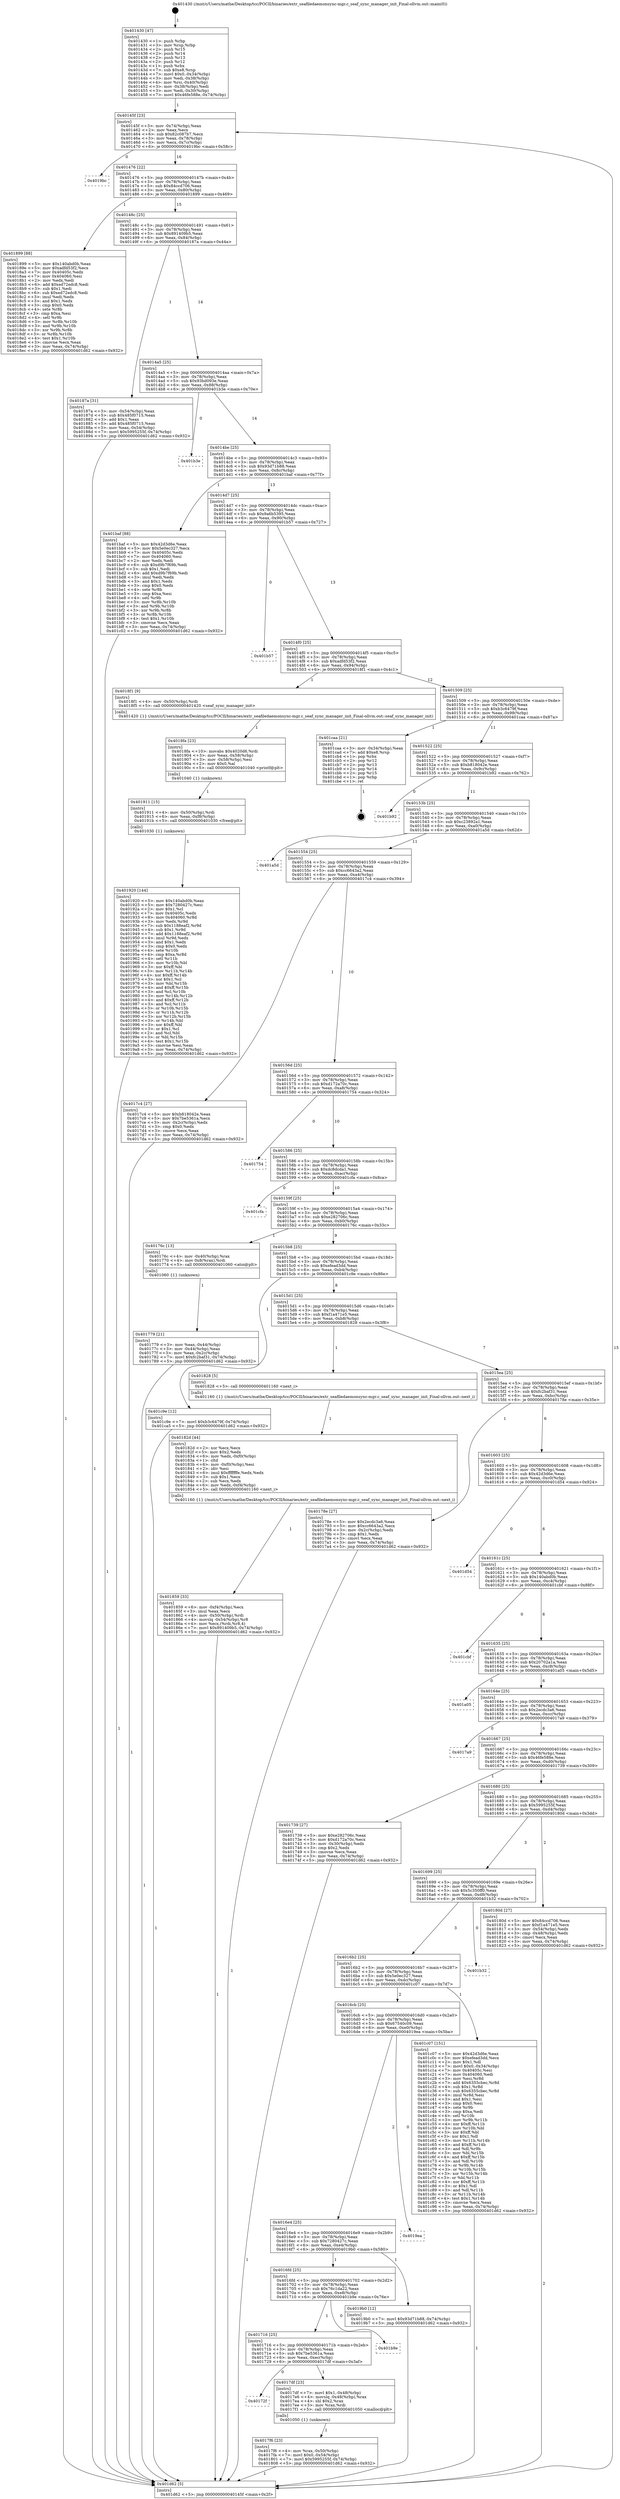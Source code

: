 digraph "0x401430" {
  label = "0x401430 (/mnt/c/Users/mathe/Desktop/tcc/POCII/binaries/extr_seafiledaemonsync-mgr.c_seaf_sync_manager_init_Final-ollvm.out::main(0))"
  labelloc = "t"
  node[shape=record]

  Entry [label="",width=0.3,height=0.3,shape=circle,fillcolor=black,style=filled]
  "0x40145f" [label="{
     0x40145f [23]\l
     | [instrs]\l
     &nbsp;&nbsp;0x40145f \<+3\>: mov -0x74(%rbp),%eax\l
     &nbsp;&nbsp;0x401462 \<+2\>: mov %eax,%ecx\l
     &nbsp;&nbsp;0x401464 \<+6\>: sub $0x82c087b7,%ecx\l
     &nbsp;&nbsp;0x40146a \<+3\>: mov %eax,-0x78(%rbp)\l
     &nbsp;&nbsp;0x40146d \<+3\>: mov %ecx,-0x7c(%rbp)\l
     &nbsp;&nbsp;0x401470 \<+6\>: je 00000000004019bc \<main+0x58c\>\l
  }"]
  "0x4019bc" [label="{
     0x4019bc\l
  }", style=dashed]
  "0x401476" [label="{
     0x401476 [22]\l
     | [instrs]\l
     &nbsp;&nbsp;0x401476 \<+5\>: jmp 000000000040147b \<main+0x4b\>\l
     &nbsp;&nbsp;0x40147b \<+3\>: mov -0x78(%rbp),%eax\l
     &nbsp;&nbsp;0x40147e \<+5\>: sub $0x84ccd706,%eax\l
     &nbsp;&nbsp;0x401483 \<+3\>: mov %eax,-0x80(%rbp)\l
     &nbsp;&nbsp;0x401486 \<+6\>: je 0000000000401899 \<main+0x469\>\l
  }"]
  Exit [label="",width=0.3,height=0.3,shape=circle,fillcolor=black,style=filled,peripheries=2]
  "0x401899" [label="{
     0x401899 [88]\l
     | [instrs]\l
     &nbsp;&nbsp;0x401899 \<+5\>: mov $0x140abd0b,%eax\l
     &nbsp;&nbsp;0x40189e \<+5\>: mov $0xadfd53f2,%ecx\l
     &nbsp;&nbsp;0x4018a3 \<+7\>: mov 0x40405c,%edx\l
     &nbsp;&nbsp;0x4018aa \<+7\>: mov 0x404060,%esi\l
     &nbsp;&nbsp;0x4018b1 \<+2\>: mov %edx,%edi\l
     &nbsp;&nbsp;0x4018b3 \<+6\>: add $0xed72edc8,%edi\l
     &nbsp;&nbsp;0x4018b9 \<+3\>: sub $0x1,%edi\l
     &nbsp;&nbsp;0x4018bc \<+6\>: sub $0xed72edc8,%edi\l
     &nbsp;&nbsp;0x4018c2 \<+3\>: imul %edi,%edx\l
     &nbsp;&nbsp;0x4018c5 \<+3\>: and $0x1,%edx\l
     &nbsp;&nbsp;0x4018c8 \<+3\>: cmp $0x0,%edx\l
     &nbsp;&nbsp;0x4018cb \<+4\>: sete %r8b\l
     &nbsp;&nbsp;0x4018cf \<+3\>: cmp $0xa,%esi\l
     &nbsp;&nbsp;0x4018d2 \<+4\>: setl %r9b\l
     &nbsp;&nbsp;0x4018d6 \<+3\>: mov %r8b,%r10b\l
     &nbsp;&nbsp;0x4018d9 \<+3\>: and %r9b,%r10b\l
     &nbsp;&nbsp;0x4018dc \<+3\>: xor %r9b,%r8b\l
     &nbsp;&nbsp;0x4018df \<+3\>: or %r8b,%r10b\l
     &nbsp;&nbsp;0x4018e2 \<+4\>: test $0x1,%r10b\l
     &nbsp;&nbsp;0x4018e6 \<+3\>: cmovne %ecx,%eax\l
     &nbsp;&nbsp;0x4018e9 \<+3\>: mov %eax,-0x74(%rbp)\l
     &nbsp;&nbsp;0x4018ec \<+5\>: jmp 0000000000401d62 \<main+0x932\>\l
  }"]
  "0x40148c" [label="{
     0x40148c [25]\l
     | [instrs]\l
     &nbsp;&nbsp;0x40148c \<+5\>: jmp 0000000000401491 \<main+0x61\>\l
     &nbsp;&nbsp;0x401491 \<+3\>: mov -0x78(%rbp),%eax\l
     &nbsp;&nbsp;0x401494 \<+5\>: sub $0x891409b5,%eax\l
     &nbsp;&nbsp;0x401499 \<+6\>: mov %eax,-0x84(%rbp)\l
     &nbsp;&nbsp;0x40149f \<+6\>: je 000000000040187a \<main+0x44a\>\l
  }"]
  "0x401920" [label="{
     0x401920 [144]\l
     | [instrs]\l
     &nbsp;&nbsp;0x401920 \<+5\>: mov $0x140abd0b,%eax\l
     &nbsp;&nbsp;0x401925 \<+5\>: mov $0x7280427c,%esi\l
     &nbsp;&nbsp;0x40192a \<+2\>: mov $0x1,%cl\l
     &nbsp;&nbsp;0x40192c \<+7\>: mov 0x40405c,%edx\l
     &nbsp;&nbsp;0x401933 \<+8\>: mov 0x404060,%r8d\l
     &nbsp;&nbsp;0x40193b \<+3\>: mov %edx,%r9d\l
     &nbsp;&nbsp;0x40193e \<+7\>: sub $0x1188eaf2,%r9d\l
     &nbsp;&nbsp;0x401945 \<+4\>: sub $0x1,%r9d\l
     &nbsp;&nbsp;0x401949 \<+7\>: add $0x1188eaf2,%r9d\l
     &nbsp;&nbsp;0x401950 \<+4\>: imul %r9d,%edx\l
     &nbsp;&nbsp;0x401954 \<+3\>: and $0x1,%edx\l
     &nbsp;&nbsp;0x401957 \<+3\>: cmp $0x0,%edx\l
     &nbsp;&nbsp;0x40195a \<+4\>: sete %r10b\l
     &nbsp;&nbsp;0x40195e \<+4\>: cmp $0xa,%r8d\l
     &nbsp;&nbsp;0x401962 \<+4\>: setl %r11b\l
     &nbsp;&nbsp;0x401966 \<+3\>: mov %r10b,%bl\l
     &nbsp;&nbsp;0x401969 \<+3\>: xor $0xff,%bl\l
     &nbsp;&nbsp;0x40196c \<+3\>: mov %r11b,%r14b\l
     &nbsp;&nbsp;0x40196f \<+4\>: xor $0xff,%r14b\l
     &nbsp;&nbsp;0x401973 \<+3\>: xor $0x1,%cl\l
     &nbsp;&nbsp;0x401976 \<+3\>: mov %bl,%r15b\l
     &nbsp;&nbsp;0x401979 \<+4\>: and $0xff,%r15b\l
     &nbsp;&nbsp;0x40197d \<+3\>: and %cl,%r10b\l
     &nbsp;&nbsp;0x401980 \<+3\>: mov %r14b,%r12b\l
     &nbsp;&nbsp;0x401983 \<+4\>: and $0xff,%r12b\l
     &nbsp;&nbsp;0x401987 \<+3\>: and %cl,%r11b\l
     &nbsp;&nbsp;0x40198a \<+3\>: or %r10b,%r15b\l
     &nbsp;&nbsp;0x40198d \<+3\>: or %r11b,%r12b\l
     &nbsp;&nbsp;0x401990 \<+3\>: xor %r12b,%r15b\l
     &nbsp;&nbsp;0x401993 \<+3\>: or %r14b,%bl\l
     &nbsp;&nbsp;0x401996 \<+3\>: xor $0xff,%bl\l
     &nbsp;&nbsp;0x401999 \<+3\>: or $0x1,%cl\l
     &nbsp;&nbsp;0x40199c \<+2\>: and %cl,%bl\l
     &nbsp;&nbsp;0x40199e \<+3\>: or %bl,%r15b\l
     &nbsp;&nbsp;0x4019a1 \<+4\>: test $0x1,%r15b\l
     &nbsp;&nbsp;0x4019a5 \<+3\>: cmovne %esi,%eax\l
     &nbsp;&nbsp;0x4019a8 \<+3\>: mov %eax,-0x74(%rbp)\l
     &nbsp;&nbsp;0x4019ab \<+5\>: jmp 0000000000401d62 \<main+0x932\>\l
  }"]
  "0x40187a" [label="{
     0x40187a [31]\l
     | [instrs]\l
     &nbsp;&nbsp;0x40187a \<+3\>: mov -0x54(%rbp),%eax\l
     &nbsp;&nbsp;0x40187d \<+5\>: sub $0x485f0715,%eax\l
     &nbsp;&nbsp;0x401882 \<+3\>: add $0x1,%eax\l
     &nbsp;&nbsp;0x401885 \<+5\>: add $0x485f0715,%eax\l
     &nbsp;&nbsp;0x40188a \<+3\>: mov %eax,-0x54(%rbp)\l
     &nbsp;&nbsp;0x40188d \<+7\>: movl $0x5995255f,-0x74(%rbp)\l
     &nbsp;&nbsp;0x401894 \<+5\>: jmp 0000000000401d62 \<main+0x932\>\l
  }"]
  "0x4014a5" [label="{
     0x4014a5 [25]\l
     | [instrs]\l
     &nbsp;&nbsp;0x4014a5 \<+5\>: jmp 00000000004014aa \<main+0x7a\>\l
     &nbsp;&nbsp;0x4014aa \<+3\>: mov -0x78(%rbp),%eax\l
     &nbsp;&nbsp;0x4014ad \<+5\>: sub $0x93bd093e,%eax\l
     &nbsp;&nbsp;0x4014b2 \<+6\>: mov %eax,-0x88(%rbp)\l
     &nbsp;&nbsp;0x4014b8 \<+6\>: je 0000000000401b3e \<main+0x70e\>\l
  }"]
  "0x401911" [label="{
     0x401911 [15]\l
     | [instrs]\l
     &nbsp;&nbsp;0x401911 \<+4\>: mov -0x50(%rbp),%rdi\l
     &nbsp;&nbsp;0x401915 \<+6\>: mov %eax,-0xf8(%rbp)\l
     &nbsp;&nbsp;0x40191b \<+5\>: call 0000000000401030 \<free@plt\>\l
     | [calls]\l
     &nbsp;&nbsp;0x401030 \{1\} (unknown)\l
  }"]
  "0x401b3e" [label="{
     0x401b3e\l
  }", style=dashed]
  "0x4014be" [label="{
     0x4014be [25]\l
     | [instrs]\l
     &nbsp;&nbsp;0x4014be \<+5\>: jmp 00000000004014c3 \<main+0x93\>\l
     &nbsp;&nbsp;0x4014c3 \<+3\>: mov -0x78(%rbp),%eax\l
     &nbsp;&nbsp;0x4014c6 \<+5\>: sub $0x93d71b88,%eax\l
     &nbsp;&nbsp;0x4014cb \<+6\>: mov %eax,-0x8c(%rbp)\l
     &nbsp;&nbsp;0x4014d1 \<+6\>: je 0000000000401baf \<main+0x77f\>\l
  }"]
  "0x4018fa" [label="{
     0x4018fa [23]\l
     | [instrs]\l
     &nbsp;&nbsp;0x4018fa \<+10\>: movabs $0x4020d6,%rdi\l
     &nbsp;&nbsp;0x401904 \<+3\>: mov %eax,-0x58(%rbp)\l
     &nbsp;&nbsp;0x401907 \<+3\>: mov -0x58(%rbp),%esi\l
     &nbsp;&nbsp;0x40190a \<+2\>: mov $0x0,%al\l
     &nbsp;&nbsp;0x40190c \<+5\>: call 0000000000401040 \<printf@plt\>\l
     | [calls]\l
     &nbsp;&nbsp;0x401040 \{1\} (unknown)\l
  }"]
  "0x401baf" [label="{
     0x401baf [88]\l
     | [instrs]\l
     &nbsp;&nbsp;0x401baf \<+5\>: mov $0x42d3d6e,%eax\l
     &nbsp;&nbsp;0x401bb4 \<+5\>: mov $0x5e0ec327,%ecx\l
     &nbsp;&nbsp;0x401bb9 \<+7\>: mov 0x40405c,%edx\l
     &nbsp;&nbsp;0x401bc0 \<+7\>: mov 0x404060,%esi\l
     &nbsp;&nbsp;0x401bc7 \<+2\>: mov %edx,%edi\l
     &nbsp;&nbsp;0x401bc9 \<+6\>: sub $0xd9b7f69b,%edi\l
     &nbsp;&nbsp;0x401bcf \<+3\>: sub $0x1,%edi\l
     &nbsp;&nbsp;0x401bd2 \<+6\>: add $0xd9b7f69b,%edi\l
     &nbsp;&nbsp;0x401bd8 \<+3\>: imul %edi,%edx\l
     &nbsp;&nbsp;0x401bdb \<+3\>: and $0x1,%edx\l
     &nbsp;&nbsp;0x401bde \<+3\>: cmp $0x0,%edx\l
     &nbsp;&nbsp;0x401be1 \<+4\>: sete %r8b\l
     &nbsp;&nbsp;0x401be5 \<+3\>: cmp $0xa,%esi\l
     &nbsp;&nbsp;0x401be8 \<+4\>: setl %r9b\l
     &nbsp;&nbsp;0x401bec \<+3\>: mov %r8b,%r10b\l
     &nbsp;&nbsp;0x401bef \<+3\>: and %r9b,%r10b\l
     &nbsp;&nbsp;0x401bf2 \<+3\>: xor %r9b,%r8b\l
     &nbsp;&nbsp;0x401bf5 \<+3\>: or %r8b,%r10b\l
     &nbsp;&nbsp;0x401bf8 \<+4\>: test $0x1,%r10b\l
     &nbsp;&nbsp;0x401bfc \<+3\>: cmovne %ecx,%eax\l
     &nbsp;&nbsp;0x401bff \<+3\>: mov %eax,-0x74(%rbp)\l
     &nbsp;&nbsp;0x401c02 \<+5\>: jmp 0000000000401d62 \<main+0x932\>\l
  }"]
  "0x4014d7" [label="{
     0x4014d7 [25]\l
     | [instrs]\l
     &nbsp;&nbsp;0x4014d7 \<+5\>: jmp 00000000004014dc \<main+0xac\>\l
     &nbsp;&nbsp;0x4014dc \<+3\>: mov -0x78(%rbp),%eax\l
     &nbsp;&nbsp;0x4014df \<+5\>: sub $0x9a6b5395,%eax\l
     &nbsp;&nbsp;0x4014e4 \<+6\>: mov %eax,-0x90(%rbp)\l
     &nbsp;&nbsp;0x4014ea \<+6\>: je 0000000000401b57 \<main+0x727\>\l
  }"]
  "0x401859" [label="{
     0x401859 [33]\l
     | [instrs]\l
     &nbsp;&nbsp;0x401859 \<+6\>: mov -0xf4(%rbp),%ecx\l
     &nbsp;&nbsp;0x40185f \<+3\>: imul %eax,%ecx\l
     &nbsp;&nbsp;0x401862 \<+4\>: mov -0x50(%rbp),%rdi\l
     &nbsp;&nbsp;0x401866 \<+4\>: movslq -0x54(%rbp),%r8\l
     &nbsp;&nbsp;0x40186a \<+4\>: mov %ecx,(%rdi,%r8,4)\l
     &nbsp;&nbsp;0x40186e \<+7\>: movl $0x891409b5,-0x74(%rbp)\l
     &nbsp;&nbsp;0x401875 \<+5\>: jmp 0000000000401d62 \<main+0x932\>\l
  }"]
  "0x401b57" [label="{
     0x401b57\l
  }", style=dashed]
  "0x4014f0" [label="{
     0x4014f0 [25]\l
     | [instrs]\l
     &nbsp;&nbsp;0x4014f0 \<+5\>: jmp 00000000004014f5 \<main+0xc5\>\l
     &nbsp;&nbsp;0x4014f5 \<+3\>: mov -0x78(%rbp),%eax\l
     &nbsp;&nbsp;0x4014f8 \<+5\>: sub $0xadfd53f2,%eax\l
     &nbsp;&nbsp;0x4014fd \<+6\>: mov %eax,-0x94(%rbp)\l
     &nbsp;&nbsp;0x401503 \<+6\>: je 00000000004018f1 \<main+0x4c1\>\l
  }"]
  "0x40182d" [label="{
     0x40182d [44]\l
     | [instrs]\l
     &nbsp;&nbsp;0x40182d \<+2\>: xor %ecx,%ecx\l
     &nbsp;&nbsp;0x40182f \<+5\>: mov $0x2,%edx\l
     &nbsp;&nbsp;0x401834 \<+6\>: mov %edx,-0xf0(%rbp)\l
     &nbsp;&nbsp;0x40183a \<+1\>: cltd\l
     &nbsp;&nbsp;0x40183b \<+6\>: mov -0xf0(%rbp),%esi\l
     &nbsp;&nbsp;0x401841 \<+2\>: idiv %esi\l
     &nbsp;&nbsp;0x401843 \<+6\>: imul $0xfffffffe,%edx,%edx\l
     &nbsp;&nbsp;0x401849 \<+3\>: sub $0x1,%ecx\l
     &nbsp;&nbsp;0x40184c \<+2\>: sub %ecx,%edx\l
     &nbsp;&nbsp;0x40184e \<+6\>: mov %edx,-0xf4(%rbp)\l
     &nbsp;&nbsp;0x401854 \<+5\>: call 0000000000401160 \<next_i\>\l
     | [calls]\l
     &nbsp;&nbsp;0x401160 \{1\} (/mnt/c/Users/mathe/Desktop/tcc/POCII/binaries/extr_seafiledaemonsync-mgr.c_seaf_sync_manager_init_Final-ollvm.out::next_i)\l
  }"]
  "0x4018f1" [label="{
     0x4018f1 [9]\l
     | [instrs]\l
     &nbsp;&nbsp;0x4018f1 \<+4\>: mov -0x50(%rbp),%rdi\l
     &nbsp;&nbsp;0x4018f5 \<+5\>: call 0000000000401420 \<seaf_sync_manager_init\>\l
     | [calls]\l
     &nbsp;&nbsp;0x401420 \{1\} (/mnt/c/Users/mathe/Desktop/tcc/POCII/binaries/extr_seafiledaemonsync-mgr.c_seaf_sync_manager_init_Final-ollvm.out::seaf_sync_manager_init)\l
  }"]
  "0x401509" [label="{
     0x401509 [25]\l
     | [instrs]\l
     &nbsp;&nbsp;0x401509 \<+5\>: jmp 000000000040150e \<main+0xde\>\l
     &nbsp;&nbsp;0x40150e \<+3\>: mov -0x78(%rbp),%eax\l
     &nbsp;&nbsp;0x401511 \<+5\>: sub $0xb3c6479f,%eax\l
     &nbsp;&nbsp;0x401516 \<+6\>: mov %eax,-0x98(%rbp)\l
     &nbsp;&nbsp;0x40151c \<+6\>: je 0000000000401caa \<main+0x87a\>\l
  }"]
  "0x4017f6" [label="{
     0x4017f6 [23]\l
     | [instrs]\l
     &nbsp;&nbsp;0x4017f6 \<+4\>: mov %rax,-0x50(%rbp)\l
     &nbsp;&nbsp;0x4017fa \<+7\>: movl $0x0,-0x54(%rbp)\l
     &nbsp;&nbsp;0x401801 \<+7\>: movl $0x5995255f,-0x74(%rbp)\l
     &nbsp;&nbsp;0x401808 \<+5\>: jmp 0000000000401d62 \<main+0x932\>\l
  }"]
  "0x401caa" [label="{
     0x401caa [21]\l
     | [instrs]\l
     &nbsp;&nbsp;0x401caa \<+3\>: mov -0x34(%rbp),%eax\l
     &nbsp;&nbsp;0x401cad \<+7\>: add $0xe8,%rsp\l
     &nbsp;&nbsp;0x401cb4 \<+1\>: pop %rbx\l
     &nbsp;&nbsp;0x401cb5 \<+2\>: pop %r12\l
     &nbsp;&nbsp;0x401cb7 \<+2\>: pop %r13\l
     &nbsp;&nbsp;0x401cb9 \<+2\>: pop %r14\l
     &nbsp;&nbsp;0x401cbb \<+2\>: pop %r15\l
     &nbsp;&nbsp;0x401cbd \<+1\>: pop %rbp\l
     &nbsp;&nbsp;0x401cbe \<+1\>: ret\l
  }"]
  "0x401522" [label="{
     0x401522 [25]\l
     | [instrs]\l
     &nbsp;&nbsp;0x401522 \<+5\>: jmp 0000000000401527 \<main+0xf7\>\l
     &nbsp;&nbsp;0x401527 \<+3\>: mov -0x78(%rbp),%eax\l
     &nbsp;&nbsp;0x40152a \<+5\>: sub $0xb818042e,%eax\l
     &nbsp;&nbsp;0x40152f \<+6\>: mov %eax,-0x9c(%rbp)\l
     &nbsp;&nbsp;0x401535 \<+6\>: je 0000000000401b92 \<main+0x762\>\l
  }"]
  "0x40172f" [label="{
     0x40172f\l
  }", style=dashed]
  "0x401b92" [label="{
     0x401b92\l
  }", style=dashed]
  "0x40153b" [label="{
     0x40153b [25]\l
     | [instrs]\l
     &nbsp;&nbsp;0x40153b \<+5\>: jmp 0000000000401540 \<main+0x110\>\l
     &nbsp;&nbsp;0x401540 \<+3\>: mov -0x78(%rbp),%eax\l
     &nbsp;&nbsp;0x401543 \<+5\>: sub $0xc23892a1,%eax\l
     &nbsp;&nbsp;0x401548 \<+6\>: mov %eax,-0xa0(%rbp)\l
     &nbsp;&nbsp;0x40154e \<+6\>: je 0000000000401a5d \<main+0x62d\>\l
  }"]
  "0x4017df" [label="{
     0x4017df [23]\l
     | [instrs]\l
     &nbsp;&nbsp;0x4017df \<+7\>: movl $0x1,-0x48(%rbp)\l
     &nbsp;&nbsp;0x4017e6 \<+4\>: movslq -0x48(%rbp),%rax\l
     &nbsp;&nbsp;0x4017ea \<+4\>: shl $0x2,%rax\l
     &nbsp;&nbsp;0x4017ee \<+3\>: mov %rax,%rdi\l
     &nbsp;&nbsp;0x4017f1 \<+5\>: call 0000000000401050 \<malloc@plt\>\l
     | [calls]\l
     &nbsp;&nbsp;0x401050 \{1\} (unknown)\l
  }"]
  "0x401a5d" [label="{
     0x401a5d\l
  }", style=dashed]
  "0x401554" [label="{
     0x401554 [25]\l
     | [instrs]\l
     &nbsp;&nbsp;0x401554 \<+5\>: jmp 0000000000401559 \<main+0x129\>\l
     &nbsp;&nbsp;0x401559 \<+3\>: mov -0x78(%rbp),%eax\l
     &nbsp;&nbsp;0x40155c \<+5\>: sub $0xcc6643a2,%eax\l
     &nbsp;&nbsp;0x401561 \<+6\>: mov %eax,-0xa4(%rbp)\l
     &nbsp;&nbsp;0x401567 \<+6\>: je 00000000004017c4 \<main+0x394\>\l
  }"]
  "0x401716" [label="{
     0x401716 [25]\l
     | [instrs]\l
     &nbsp;&nbsp;0x401716 \<+5\>: jmp 000000000040171b \<main+0x2eb\>\l
     &nbsp;&nbsp;0x40171b \<+3\>: mov -0x78(%rbp),%eax\l
     &nbsp;&nbsp;0x40171e \<+5\>: sub $0x7be5361a,%eax\l
     &nbsp;&nbsp;0x401723 \<+6\>: mov %eax,-0xec(%rbp)\l
     &nbsp;&nbsp;0x401729 \<+6\>: je 00000000004017df \<main+0x3af\>\l
  }"]
  "0x4017c4" [label="{
     0x4017c4 [27]\l
     | [instrs]\l
     &nbsp;&nbsp;0x4017c4 \<+5\>: mov $0xb818042e,%eax\l
     &nbsp;&nbsp;0x4017c9 \<+5\>: mov $0x7be5361a,%ecx\l
     &nbsp;&nbsp;0x4017ce \<+3\>: mov -0x2c(%rbp),%edx\l
     &nbsp;&nbsp;0x4017d1 \<+3\>: cmp $0x0,%edx\l
     &nbsp;&nbsp;0x4017d4 \<+3\>: cmove %ecx,%eax\l
     &nbsp;&nbsp;0x4017d7 \<+3\>: mov %eax,-0x74(%rbp)\l
     &nbsp;&nbsp;0x4017da \<+5\>: jmp 0000000000401d62 \<main+0x932\>\l
  }"]
  "0x40156d" [label="{
     0x40156d [25]\l
     | [instrs]\l
     &nbsp;&nbsp;0x40156d \<+5\>: jmp 0000000000401572 \<main+0x142\>\l
     &nbsp;&nbsp;0x401572 \<+3\>: mov -0x78(%rbp),%eax\l
     &nbsp;&nbsp;0x401575 \<+5\>: sub $0xd172a70c,%eax\l
     &nbsp;&nbsp;0x40157a \<+6\>: mov %eax,-0xa8(%rbp)\l
     &nbsp;&nbsp;0x401580 \<+6\>: je 0000000000401754 \<main+0x324\>\l
  }"]
  "0x401b9e" [label="{
     0x401b9e\l
  }", style=dashed]
  "0x401754" [label="{
     0x401754\l
  }", style=dashed]
  "0x401586" [label="{
     0x401586 [25]\l
     | [instrs]\l
     &nbsp;&nbsp;0x401586 \<+5\>: jmp 000000000040158b \<main+0x15b\>\l
     &nbsp;&nbsp;0x40158b \<+3\>: mov -0x78(%rbp),%eax\l
     &nbsp;&nbsp;0x40158e \<+5\>: sub $0xdc8dcda1,%eax\l
     &nbsp;&nbsp;0x401593 \<+6\>: mov %eax,-0xac(%rbp)\l
     &nbsp;&nbsp;0x401599 \<+6\>: je 0000000000401cfa \<main+0x8ca\>\l
  }"]
  "0x4016fd" [label="{
     0x4016fd [25]\l
     | [instrs]\l
     &nbsp;&nbsp;0x4016fd \<+5\>: jmp 0000000000401702 \<main+0x2d2\>\l
     &nbsp;&nbsp;0x401702 \<+3\>: mov -0x78(%rbp),%eax\l
     &nbsp;&nbsp;0x401705 \<+5\>: sub $0x76c1da22,%eax\l
     &nbsp;&nbsp;0x40170a \<+6\>: mov %eax,-0xe8(%rbp)\l
     &nbsp;&nbsp;0x401710 \<+6\>: je 0000000000401b9e \<main+0x76e\>\l
  }"]
  "0x401cfa" [label="{
     0x401cfa\l
  }", style=dashed]
  "0x40159f" [label="{
     0x40159f [25]\l
     | [instrs]\l
     &nbsp;&nbsp;0x40159f \<+5\>: jmp 00000000004015a4 \<main+0x174\>\l
     &nbsp;&nbsp;0x4015a4 \<+3\>: mov -0x78(%rbp),%eax\l
     &nbsp;&nbsp;0x4015a7 \<+5\>: sub $0xe282706c,%eax\l
     &nbsp;&nbsp;0x4015ac \<+6\>: mov %eax,-0xb0(%rbp)\l
     &nbsp;&nbsp;0x4015b2 \<+6\>: je 000000000040176c \<main+0x33c\>\l
  }"]
  "0x4019b0" [label="{
     0x4019b0 [12]\l
     | [instrs]\l
     &nbsp;&nbsp;0x4019b0 \<+7\>: movl $0x93d71b88,-0x74(%rbp)\l
     &nbsp;&nbsp;0x4019b7 \<+5\>: jmp 0000000000401d62 \<main+0x932\>\l
  }"]
  "0x40176c" [label="{
     0x40176c [13]\l
     | [instrs]\l
     &nbsp;&nbsp;0x40176c \<+4\>: mov -0x40(%rbp),%rax\l
     &nbsp;&nbsp;0x401770 \<+4\>: mov 0x8(%rax),%rdi\l
     &nbsp;&nbsp;0x401774 \<+5\>: call 0000000000401060 \<atoi@plt\>\l
     | [calls]\l
     &nbsp;&nbsp;0x401060 \{1\} (unknown)\l
  }"]
  "0x4015b8" [label="{
     0x4015b8 [25]\l
     | [instrs]\l
     &nbsp;&nbsp;0x4015b8 \<+5\>: jmp 00000000004015bd \<main+0x18d\>\l
     &nbsp;&nbsp;0x4015bd \<+3\>: mov -0x78(%rbp),%eax\l
     &nbsp;&nbsp;0x4015c0 \<+5\>: sub $0xefead3dd,%eax\l
     &nbsp;&nbsp;0x4015c5 \<+6\>: mov %eax,-0xb4(%rbp)\l
     &nbsp;&nbsp;0x4015cb \<+6\>: je 0000000000401c9e \<main+0x86e\>\l
  }"]
  "0x4016e4" [label="{
     0x4016e4 [25]\l
     | [instrs]\l
     &nbsp;&nbsp;0x4016e4 \<+5\>: jmp 00000000004016e9 \<main+0x2b9\>\l
     &nbsp;&nbsp;0x4016e9 \<+3\>: mov -0x78(%rbp),%eax\l
     &nbsp;&nbsp;0x4016ec \<+5\>: sub $0x7280427c,%eax\l
     &nbsp;&nbsp;0x4016f1 \<+6\>: mov %eax,-0xe4(%rbp)\l
     &nbsp;&nbsp;0x4016f7 \<+6\>: je 00000000004019b0 \<main+0x580\>\l
  }"]
  "0x401c9e" [label="{
     0x401c9e [12]\l
     | [instrs]\l
     &nbsp;&nbsp;0x401c9e \<+7\>: movl $0xb3c6479f,-0x74(%rbp)\l
     &nbsp;&nbsp;0x401ca5 \<+5\>: jmp 0000000000401d62 \<main+0x932\>\l
  }"]
  "0x4015d1" [label="{
     0x4015d1 [25]\l
     | [instrs]\l
     &nbsp;&nbsp;0x4015d1 \<+5\>: jmp 00000000004015d6 \<main+0x1a6\>\l
     &nbsp;&nbsp;0x4015d6 \<+3\>: mov -0x78(%rbp),%eax\l
     &nbsp;&nbsp;0x4015d9 \<+5\>: sub $0xf1a471e5,%eax\l
     &nbsp;&nbsp;0x4015de \<+6\>: mov %eax,-0xb8(%rbp)\l
     &nbsp;&nbsp;0x4015e4 \<+6\>: je 0000000000401828 \<main+0x3f8\>\l
  }"]
  "0x4019ea" [label="{
     0x4019ea\l
  }", style=dashed]
  "0x401828" [label="{
     0x401828 [5]\l
     | [instrs]\l
     &nbsp;&nbsp;0x401828 \<+5\>: call 0000000000401160 \<next_i\>\l
     | [calls]\l
     &nbsp;&nbsp;0x401160 \{1\} (/mnt/c/Users/mathe/Desktop/tcc/POCII/binaries/extr_seafiledaemonsync-mgr.c_seaf_sync_manager_init_Final-ollvm.out::next_i)\l
  }"]
  "0x4015ea" [label="{
     0x4015ea [25]\l
     | [instrs]\l
     &nbsp;&nbsp;0x4015ea \<+5\>: jmp 00000000004015ef \<main+0x1bf\>\l
     &nbsp;&nbsp;0x4015ef \<+3\>: mov -0x78(%rbp),%eax\l
     &nbsp;&nbsp;0x4015f2 \<+5\>: sub $0xfc2baf31,%eax\l
     &nbsp;&nbsp;0x4015f7 \<+6\>: mov %eax,-0xbc(%rbp)\l
     &nbsp;&nbsp;0x4015fd \<+6\>: je 000000000040178e \<main+0x35e\>\l
  }"]
  "0x4016cb" [label="{
     0x4016cb [25]\l
     | [instrs]\l
     &nbsp;&nbsp;0x4016cb \<+5\>: jmp 00000000004016d0 \<main+0x2a0\>\l
     &nbsp;&nbsp;0x4016d0 \<+3\>: mov -0x78(%rbp),%eax\l
     &nbsp;&nbsp;0x4016d3 \<+5\>: sub $0x67540c09,%eax\l
     &nbsp;&nbsp;0x4016d8 \<+6\>: mov %eax,-0xe0(%rbp)\l
     &nbsp;&nbsp;0x4016de \<+6\>: je 00000000004019ea \<main+0x5ba\>\l
  }"]
  "0x40178e" [label="{
     0x40178e [27]\l
     | [instrs]\l
     &nbsp;&nbsp;0x40178e \<+5\>: mov $0x2ecdc3a6,%eax\l
     &nbsp;&nbsp;0x401793 \<+5\>: mov $0xcc6643a2,%ecx\l
     &nbsp;&nbsp;0x401798 \<+3\>: mov -0x2c(%rbp),%edx\l
     &nbsp;&nbsp;0x40179b \<+3\>: cmp $0x1,%edx\l
     &nbsp;&nbsp;0x40179e \<+3\>: cmovl %ecx,%eax\l
     &nbsp;&nbsp;0x4017a1 \<+3\>: mov %eax,-0x74(%rbp)\l
     &nbsp;&nbsp;0x4017a4 \<+5\>: jmp 0000000000401d62 \<main+0x932\>\l
  }"]
  "0x401603" [label="{
     0x401603 [25]\l
     | [instrs]\l
     &nbsp;&nbsp;0x401603 \<+5\>: jmp 0000000000401608 \<main+0x1d8\>\l
     &nbsp;&nbsp;0x401608 \<+3\>: mov -0x78(%rbp),%eax\l
     &nbsp;&nbsp;0x40160b \<+5\>: sub $0x42d3d6e,%eax\l
     &nbsp;&nbsp;0x401610 \<+6\>: mov %eax,-0xc0(%rbp)\l
     &nbsp;&nbsp;0x401616 \<+6\>: je 0000000000401d54 \<main+0x924\>\l
  }"]
  "0x401c07" [label="{
     0x401c07 [151]\l
     | [instrs]\l
     &nbsp;&nbsp;0x401c07 \<+5\>: mov $0x42d3d6e,%eax\l
     &nbsp;&nbsp;0x401c0c \<+5\>: mov $0xefead3dd,%ecx\l
     &nbsp;&nbsp;0x401c11 \<+2\>: mov $0x1,%dl\l
     &nbsp;&nbsp;0x401c13 \<+7\>: movl $0x0,-0x34(%rbp)\l
     &nbsp;&nbsp;0x401c1a \<+7\>: mov 0x40405c,%esi\l
     &nbsp;&nbsp;0x401c21 \<+7\>: mov 0x404060,%edi\l
     &nbsp;&nbsp;0x401c28 \<+3\>: mov %esi,%r8d\l
     &nbsp;&nbsp;0x401c2b \<+7\>: add $0x6355cbec,%r8d\l
     &nbsp;&nbsp;0x401c32 \<+4\>: sub $0x1,%r8d\l
     &nbsp;&nbsp;0x401c36 \<+7\>: sub $0x6355cbec,%r8d\l
     &nbsp;&nbsp;0x401c3d \<+4\>: imul %r8d,%esi\l
     &nbsp;&nbsp;0x401c41 \<+3\>: and $0x1,%esi\l
     &nbsp;&nbsp;0x401c44 \<+3\>: cmp $0x0,%esi\l
     &nbsp;&nbsp;0x401c47 \<+4\>: sete %r9b\l
     &nbsp;&nbsp;0x401c4b \<+3\>: cmp $0xa,%edi\l
     &nbsp;&nbsp;0x401c4e \<+4\>: setl %r10b\l
     &nbsp;&nbsp;0x401c52 \<+3\>: mov %r9b,%r11b\l
     &nbsp;&nbsp;0x401c55 \<+4\>: xor $0xff,%r11b\l
     &nbsp;&nbsp;0x401c59 \<+3\>: mov %r10b,%bl\l
     &nbsp;&nbsp;0x401c5c \<+3\>: xor $0xff,%bl\l
     &nbsp;&nbsp;0x401c5f \<+3\>: xor $0x1,%dl\l
     &nbsp;&nbsp;0x401c62 \<+3\>: mov %r11b,%r14b\l
     &nbsp;&nbsp;0x401c65 \<+4\>: and $0xff,%r14b\l
     &nbsp;&nbsp;0x401c69 \<+3\>: and %dl,%r9b\l
     &nbsp;&nbsp;0x401c6c \<+3\>: mov %bl,%r15b\l
     &nbsp;&nbsp;0x401c6f \<+4\>: and $0xff,%r15b\l
     &nbsp;&nbsp;0x401c73 \<+3\>: and %dl,%r10b\l
     &nbsp;&nbsp;0x401c76 \<+3\>: or %r9b,%r14b\l
     &nbsp;&nbsp;0x401c79 \<+3\>: or %r10b,%r15b\l
     &nbsp;&nbsp;0x401c7c \<+3\>: xor %r15b,%r14b\l
     &nbsp;&nbsp;0x401c7f \<+3\>: or %bl,%r11b\l
     &nbsp;&nbsp;0x401c82 \<+4\>: xor $0xff,%r11b\l
     &nbsp;&nbsp;0x401c86 \<+3\>: or $0x1,%dl\l
     &nbsp;&nbsp;0x401c89 \<+3\>: and %dl,%r11b\l
     &nbsp;&nbsp;0x401c8c \<+3\>: or %r11b,%r14b\l
     &nbsp;&nbsp;0x401c8f \<+4\>: test $0x1,%r14b\l
     &nbsp;&nbsp;0x401c93 \<+3\>: cmovne %ecx,%eax\l
     &nbsp;&nbsp;0x401c96 \<+3\>: mov %eax,-0x74(%rbp)\l
     &nbsp;&nbsp;0x401c99 \<+5\>: jmp 0000000000401d62 \<main+0x932\>\l
  }"]
  "0x401d54" [label="{
     0x401d54\l
  }", style=dashed]
  "0x40161c" [label="{
     0x40161c [25]\l
     | [instrs]\l
     &nbsp;&nbsp;0x40161c \<+5\>: jmp 0000000000401621 \<main+0x1f1\>\l
     &nbsp;&nbsp;0x401621 \<+3\>: mov -0x78(%rbp),%eax\l
     &nbsp;&nbsp;0x401624 \<+5\>: sub $0x140abd0b,%eax\l
     &nbsp;&nbsp;0x401629 \<+6\>: mov %eax,-0xc4(%rbp)\l
     &nbsp;&nbsp;0x40162f \<+6\>: je 0000000000401cbf \<main+0x88f\>\l
  }"]
  "0x4016b2" [label="{
     0x4016b2 [25]\l
     | [instrs]\l
     &nbsp;&nbsp;0x4016b2 \<+5\>: jmp 00000000004016b7 \<main+0x287\>\l
     &nbsp;&nbsp;0x4016b7 \<+3\>: mov -0x78(%rbp),%eax\l
     &nbsp;&nbsp;0x4016ba \<+5\>: sub $0x5e0ec327,%eax\l
     &nbsp;&nbsp;0x4016bf \<+6\>: mov %eax,-0xdc(%rbp)\l
     &nbsp;&nbsp;0x4016c5 \<+6\>: je 0000000000401c07 \<main+0x7d7\>\l
  }"]
  "0x401cbf" [label="{
     0x401cbf\l
  }", style=dashed]
  "0x401635" [label="{
     0x401635 [25]\l
     | [instrs]\l
     &nbsp;&nbsp;0x401635 \<+5\>: jmp 000000000040163a \<main+0x20a\>\l
     &nbsp;&nbsp;0x40163a \<+3\>: mov -0x78(%rbp),%eax\l
     &nbsp;&nbsp;0x40163d \<+5\>: sub $0x20702a1a,%eax\l
     &nbsp;&nbsp;0x401642 \<+6\>: mov %eax,-0xc8(%rbp)\l
     &nbsp;&nbsp;0x401648 \<+6\>: je 0000000000401a05 \<main+0x5d5\>\l
  }"]
  "0x401b32" [label="{
     0x401b32\l
  }", style=dashed]
  "0x401a05" [label="{
     0x401a05\l
  }", style=dashed]
  "0x40164e" [label="{
     0x40164e [25]\l
     | [instrs]\l
     &nbsp;&nbsp;0x40164e \<+5\>: jmp 0000000000401653 \<main+0x223\>\l
     &nbsp;&nbsp;0x401653 \<+3\>: mov -0x78(%rbp),%eax\l
     &nbsp;&nbsp;0x401656 \<+5\>: sub $0x2ecdc3a6,%eax\l
     &nbsp;&nbsp;0x40165b \<+6\>: mov %eax,-0xcc(%rbp)\l
     &nbsp;&nbsp;0x401661 \<+6\>: je 00000000004017a9 \<main+0x379\>\l
  }"]
  "0x401699" [label="{
     0x401699 [25]\l
     | [instrs]\l
     &nbsp;&nbsp;0x401699 \<+5\>: jmp 000000000040169e \<main+0x26e\>\l
     &nbsp;&nbsp;0x40169e \<+3\>: mov -0x78(%rbp),%eax\l
     &nbsp;&nbsp;0x4016a1 \<+5\>: sub $0x5c350ff0,%eax\l
     &nbsp;&nbsp;0x4016a6 \<+6\>: mov %eax,-0xd8(%rbp)\l
     &nbsp;&nbsp;0x4016ac \<+6\>: je 0000000000401b32 \<main+0x702\>\l
  }"]
  "0x4017a9" [label="{
     0x4017a9\l
  }", style=dashed]
  "0x401667" [label="{
     0x401667 [25]\l
     | [instrs]\l
     &nbsp;&nbsp;0x401667 \<+5\>: jmp 000000000040166c \<main+0x23c\>\l
     &nbsp;&nbsp;0x40166c \<+3\>: mov -0x78(%rbp),%eax\l
     &nbsp;&nbsp;0x40166f \<+5\>: sub $0x46fe588e,%eax\l
     &nbsp;&nbsp;0x401674 \<+6\>: mov %eax,-0xd0(%rbp)\l
     &nbsp;&nbsp;0x40167a \<+6\>: je 0000000000401739 \<main+0x309\>\l
  }"]
  "0x40180d" [label="{
     0x40180d [27]\l
     | [instrs]\l
     &nbsp;&nbsp;0x40180d \<+5\>: mov $0x84ccd706,%eax\l
     &nbsp;&nbsp;0x401812 \<+5\>: mov $0xf1a471e5,%ecx\l
     &nbsp;&nbsp;0x401817 \<+3\>: mov -0x54(%rbp),%edx\l
     &nbsp;&nbsp;0x40181a \<+3\>: cmp -0x48(%rbp),%edx\l
     &nbsp;&nbsp;0x40181d \<+3\>: cmovl %ecx,%eax\l
     &nbsp;&nbsp;0x401820 \<+3\>: mov %eax,-0x74(%rbp)\l
     &nbsp;&nbsp;0x401823 \<+5\>: jmp 0000000000401d62 \<main+0x932\>\l
  }"]
  "0x401739" [label="{
     0x401739 [27]\l
     | [instrs]\l
     &nbsp;&nbsp;0x401739 \<+5\>: mov $0xe282706c,%eax\l
     &nbsp;&nbsp;0x40173e \<+5\>: mov $0xd172a70c,%ecx\l
     &nbsp;&nbsp;0x401743 \<+3\>: mov -0x30(%rbp),%edx\l
     &nbsp;&nbsp;0x401746 \<+3\>: cmp $0x2,%edx\l
     &nbsp;&nbsp;0x401749 \<+3\>: cmovne %ecx,%eax\l
     &nbsp;&nbsp;0x40174c \<+3\>: mov %eax,-0x74(%rbp)\l
     &nbsp;&nbsp;0x40174f \<+5\>: jmp 0000000000401d62 \<main+0x932\>\l
  }"]
  "0x401680" [label="{
     0x401680 [25]\l
     | [instrs]\l
     &nbsp;&nbsp;0x401680 \<+5\>: jmp 0000000000401685 \<main+0x255\>\l
     &nbsp;&nbsp;0x401685 \<+3\>: mov -0x78(%rbp),%eax\l
     &nbsp;&nbsp;0x401688 \<+5\>: sub $0x5995255f,%eax\l
     &nbsp;&nbsp;0x40168d \<+6\>: mov %eax,-0xd4(%rbp)\l
     &nbsp;&nbsp;0x401693 \<+6\>: je 000000000040180d \<main+0x3dd\>\l
  }"]
  "0x401d62" [label="{
     0x401d62 [5]\l
     | [instrs]\l
     &nbsp;&nbsp;0x401d62 \<+5\>: jmp 000000000040145f \<main+0x2f\>\l
  }"]
  "0x401430" [label="{
     0x401430 [47]\l
     | [instrs]\l
     &nbsp;&nbsp;0x401430 \<+1\>: push %rbp\l
     &nbsp;&nbsp;0x401431 \<+3\>: mov %rsp,%rbp\l
     &nbsp;&nbsp;0x401434 \<+2\>: push %r15\l
     &nbsp;&nbsp;0x401436 \<+2\>: push %r14\l
     &nbsp;&nbsp;0x401438 \<+2\>: push %r13\l
     &nbsp;&nbsp;0x40143a \<+2\>: push %r12\l
     &nbsp;&nbsp;0x40143c \<+1\>: push %rbx\l
     &nbsp;&nbsp;0x40143d \<+7\>: sub $0xe8,%rsp\l
     &nbsp;&nbsp;0x401444 \<+7\>: movl $0x0,-0x34(%rbp)\l
     &nbsp;&nbsp;0x40144b \<+3\>: mov %edi,-0x38(%rbp)\l
     &nbsp;&nbsp;0x40144e \<+4\>: mov %rsi,-0x40(%rbp)\l
     &nbsp;&nbsp;0x401452 \<+3\>: mov -0x38(%rbp),%edi\l
     &nbsp;&nbsp;0x401455 \<+3\>: mov %edi,-0x30(%rbp)\l
     &nbsp;&nbsp;0x401458 \<+7\>: movl $0x46fe588e,-0x74(%rbp)\l
  }"]
  "0x401779" [label="{
     0x401779 [21]\l
     | [instrs]\l
     &nbsp;&nbsp;0x401779 \<+3\>: mov %eax,-0x44(%rbp)\l
     &nbsp;&nbsp;0x40177c \<+3\>: mov -0x44(%rbp),%eax\l
     &nbsp;&nbsp;0x40177f \<+3\>: mov %eax,-0x2c(%rbp)\l
     &nbsp;&nbsp;0x401782 \<+7\>: movl $0xfc2baf31,-0x74(%rbp)\l
     &nbsp;&nbsp;0x401789 \<+5\>: jmp 0000000000401d62 \<main+0x932\>\l
  }"]
  Entry -> "0x401430" [label=" 1"]
  "0x40145f" -> "0x4019bc" [label=" 0"]
  "0x40145f" -> "0x401476" [label=" 16"]
  "0x401caa" -> Exit [label=" 1"]
  "0x401476" -> "0x401899" [label=" 1"]
  "0x401476" -> "0x40148c" [label=" 15"]
  "0x401c9e" -> "0x401d62" [label=" 1"]
  "0x40148c" -> "0x40187a" [label=" 1"]
  "0x40148c" -> "0x4014a5" [label=" 14"]
  "0x401c07" -> "0x401d62" [label=" 1"]
  "0x4014a5" -> "0x401b3e" [label=" 0"]
  "0x4014a5" -> "0x4014be" [label=" 14"]
  "0x401baf" -> "0x401d62" [label=" 1"]
  "0x4014be" -> "0x401baf" [label=" 1"]
  "0x4014be" -> "0x4014d7" [label=" 13"]
  "0x4019b0" -> "0x401d62" [label=" 1"]
  "0x4014d7" -> "0x401b57" [label=" 0"]
  "0x4014d7" -> "0x4014f0" [label=" 13"]
  "0x401920" -> "0x401d62" [label=" 1"]
  "0x4014f0" -> "0x4018f1" [label=" 1"]
  "0x4014f0" -> "0x401509" [label=" 12"]
  "0x401911" -> "0x401920" [label=" 1"]
  "0x401509" -> "0x401caa" [label=" 1"]
  "0x401509" -> "0x401522" [label=" 11"]
  "0x4018fa" -> "0x401911" [label=" 1"]
  "0x401522" -> "0x401b92" [label=" 0"]
  "0x401522" -> "0x40153b" [label=" 11"]
  "0x4018f1" -> "0x4018fa" [label=" 1"]
  "0x40153b" -> "0x401a5d" [label=" 0"]
  "0x40153b" -> "0x401554" [label=" 11"]
  "0x401899" -> "0x401d62" [label=" 1"]
  "0x401554" -> "0x4017c4" [label=" 1"]
  "0x401554" -> "0x40156d" [label=" 10"]
  "0x401859" -> "0x401d62" [label=" 1"]
  "0x40156d" -> "0x401754" [label=" 0"]
  "0x40156d" -> "0x401586" [label=" 10"]
  "0x40182d" -> "0x401859" [label=" 1"]
  "0x401586" -> "0x401cfa" [label=" 0"]
  "0x401586" -> "0x40159f" [label=" 10"]
  "0x40180d" -> "0x401d62" [label=" 2"]
  "0x40159f" -> "0x40176c" [label=" 1"]
  "0x40159f" -> "0x4015b8" [label=" 9"]
  "0x4017f6" -> "0x401d62" [label=" 1"]
  "0x4015b8" -> "0x401c9e" [label=" 1"]
  "0x4015b8" -> "0x4015d1" [label=" 8"]
  "0x401716" -> "0x40172f" [label=" 0"]
  "0x4015d1" -> "0x401828" [label=" 1"]
  "0x4015d1" -> "0x4015ea" [label=" 7"]
  "0x401716" -> "0x4017df" [label=" 1"]
  "0x4015ea" -> "0x40178e" [label=" 1"]
  "0x4015ea" -> "0x401603" [label=" 6"]
  "0x4016fd" -> "0x401716" [label=" 1"]
  "0x401603" -> "0x401d54" [label=" 0"]
  "0x401603" -> "0x40161c" [label=" 6"]
  "0x4016fd" -> "0x401b9e" [label=" 0"]
  "0x40161c" -> "0x401cbf" [label=" 0"]
  "0x40161c" -> "0x401635" [label=" 6"]
  "0x4016e4" -> "0x4016fd" [label=" 1"]
  "0x401635" -> "0x401a05" [label=" 0"]
  "0x401635" -> "0x40164e" [label=" 6"]
  "0x4016e4" -> "0x4019b0" [label=" 1"]
  "0x40164e" -> "0x4017a9" [label=" 0"]
  "0x40164e" -> "0x401667" [label=" 6"]
  "0x4016cb" -> "0x4016e4" [label=" 2"]
  "0x401667" -> "0x401739" [label=" 1"]
  "0x401667" -> "0x401680" [label=" 5"]
  "0x401739" -> "0x401d62" [label=" 1"]
  "0x401430" -> "0x40145f" [label=" 1"]
  "0x401d62" -> "0x40145f" [label=" 15"]
  "0x40176c" -> "0x401779" [label=" 1"]
  "0x401779" -> "0x401d62" [label=" 1"]
  "0x40178e" -> "0x401d62" [label=" 1"]
  "0x4017c4" -> "0x401d62" [label=" 1"]
  "0x4016cb" -> "0x4019ea" [label=" 0"]
  "0x401680" -> "0x40180d" [label=" 2"]
  "0x401680" -> "0x401699" [label=" 3"]
  "0x4017df" -> "0x4017f6" [label=" 1"]
  "0x401699" -> "0x401b32" [label=" 0"]
  "0x401699" -> "0x4016b2" [label=" 3"]
  "0x401828" -> "0x40182d" [label=" 1"]
  "0x4016b2" -> "0x401c07" [label=" 1"]
  "0x4016b2" -> "0x4016cb" [label=" 2"]
  "0x40187a" -> "0x401d62" [label=" 1"]
}
